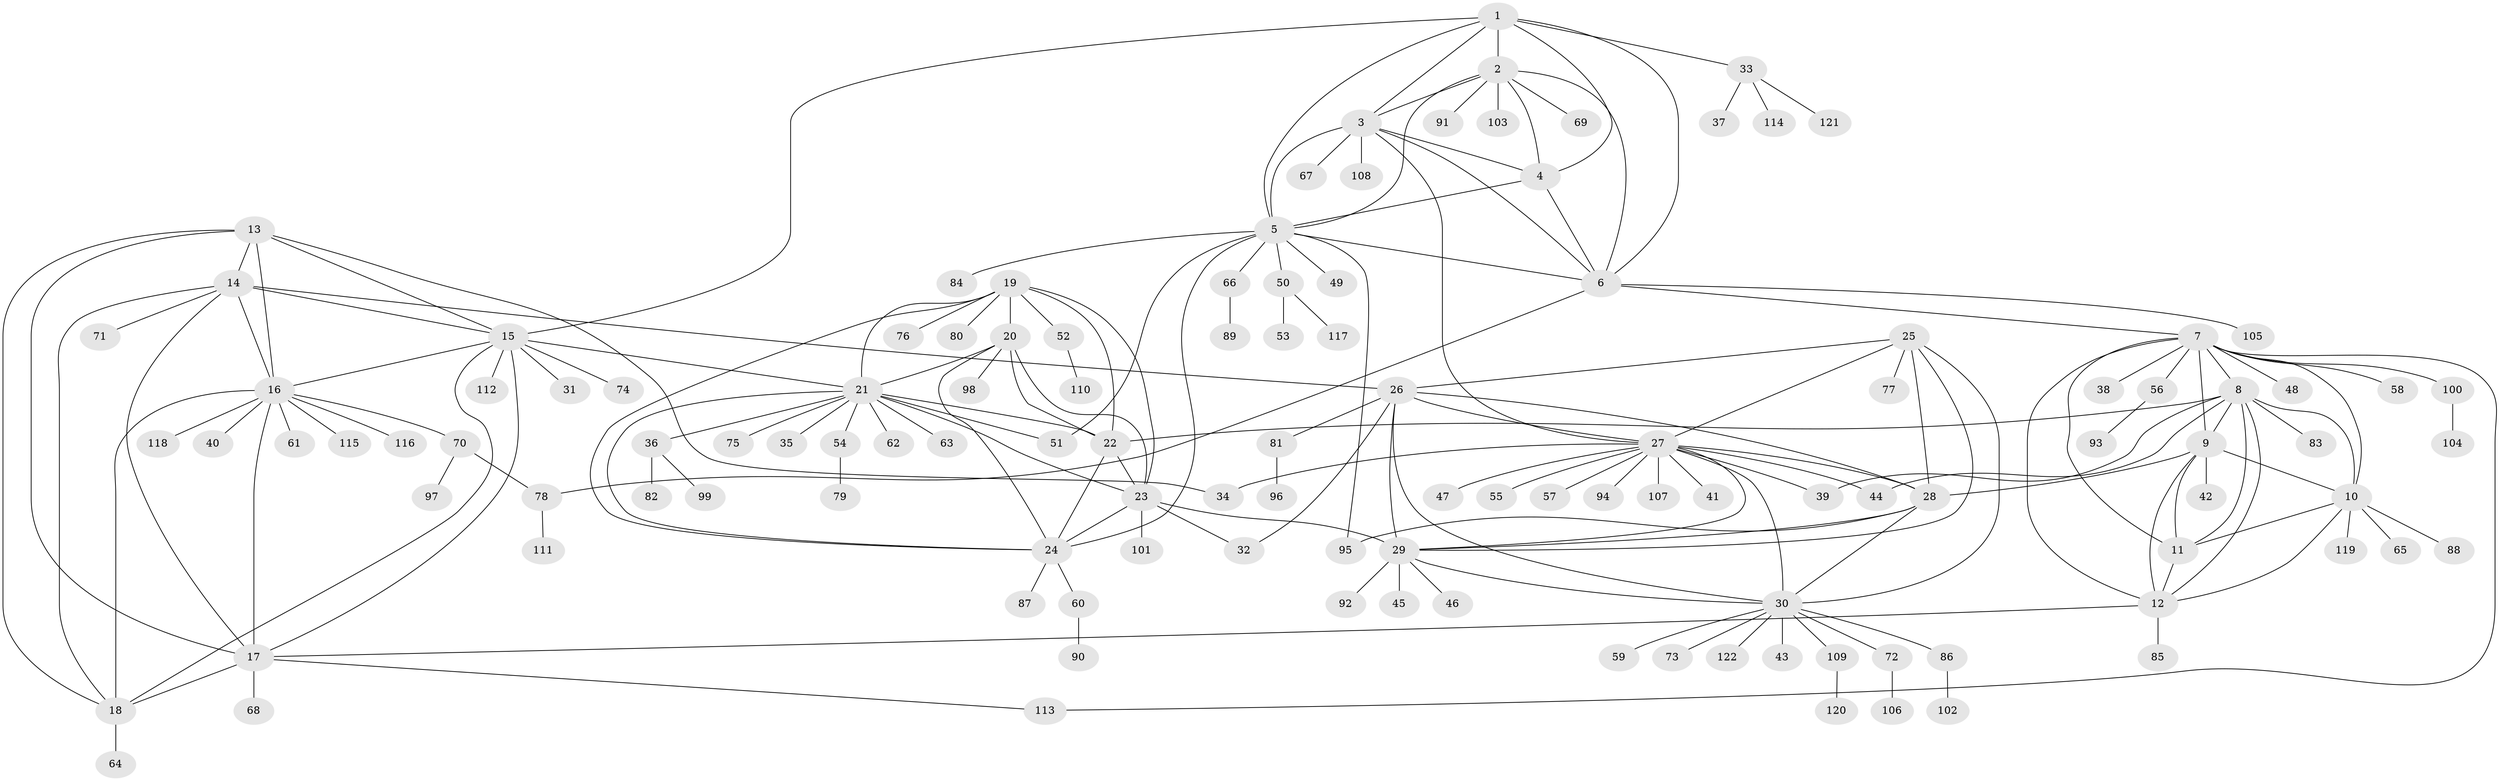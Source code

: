 // Generated by graph-tools (version 1.1) at 2025/37/03/09/25 02:37:36]
// undirected, 122 vertices, 185 edges
graph export_dot {
graph [start="1"]
  node [color=gray90,style=filled];
  1;
  2;
  3;
  4;
  5;
  6;
  7;
  8;
  9;
  10;
  11;
  12;
  13;
  14;
  15;
  16;
  17;
  18;
  19;
  20;
  21;
  22;
  23;
  24;
  25;
  26;
  27;
  28;
  29;
  30;
  31;
  32;
  33;
  34;
  35;
  36;
  37;
  38;
  39;
  40;
  41;
  42;
  43;
  44;
  45;
  46;
  47;
  48;
  49;
  50;
  51;
  52;
  53;
  54;
  55;
  56;
  57;
  58;
  59;
  60;
  61;
  62;
  63;
  64;
  65;
  66;
  67;
  68;
  69;
  70;
  71;
  72;
  73;
  74;
  75;
  76;
  77;
  78;
  79;
  80;
  81;
  82;
  83;
  84;
  85;
  86;
  87;
  88;
  89;
  90;
  91;
  92;
  93;
  94;
  95;
  96;
  97;
  98;
  99;
  100;
  101;
  102;
  103;
  104;
  105;
  106;
  107;
  108;
  109;
  110;
  111;
  112;
  113;
  114;
  115;
  116;
  117;
  118;
  119;
  120;
  121;
  122;
  1 -- 2;
  1 -- 3;
  1 -- 4;
  1 -- 5;
  1 -- 6;
  1 -- 15;
  1 -- 33;
  2 -- 3;
  2 -- 4;
  2 -- 5;
  2 -- 6;
  2 -- 69;
  2 -- 91;
  2 -- 103;
  3 -- 4;
  3 -- 5;
  3 -- 6;
  3 -- 27;
  3 -- 67;
  3 -- 108;
  4 -- 5;
  4 -- 6;
  5 -- 6;
  5 -- 24;
  5 -- 49;
  5 -- 50;
  5 -- 51;
  5 -- 66;
  5 -- 84;
  5 -- 95;
  6 -- 7;
  6 -- 78;
  6 -- 105;
  7 -- 8;
  7 -- 9;
  7 -- 10;
  7 -- 11;
  7 -- 12;
  7 -- 38;
  7 -- 48;
  7 -- 56;
  7 -- 58;
  7 -- 100;
  7 -- 113;
  8 -- 9;
  8 -- 10;
  8 -- 11;
  8 -- 12;
  8 -- 22;
  8 -- 39;
  8 -- 44;
  8 -- 83;
  9 -- 10;
  9 -- 11;
  9 -- 12;
  9 -- 28;
  9 -- 42;
  10 -- 11;
  10 -- 12;
  10 -- 65;
  10 -- 88;
  10 -- 119;
  11 -- 12;
  12 -- 17;
  12 -- 85;
  13 -- 14;
  13 -- 15;
  13 -- 16;
  13 -- 17;
  13 -- 18;
  13 -- 34;
  14 -- 15;
  14 -- 16;
  14 -- 17;
  14 -- 18;
  14 -- 26;
  14 -- 71;
  15 -- 16;
  15 -- 17;
  15 -- 18;
  15 -- 21;
  15 -- 31;
  15 -- 74;
  15 -- 112;
  16 -- 17;
  16 -- 18;
  16 -- 40;
  16 -- 61;
  16 -- 70;
  16 -- 115;
  16 -- 116;
  16 -- 118;
  17 -- 18;
  17 -- 68;
  17 -- 113;
  18 -- 64;
  19 -- 20;
  19 -- 21;
  19 -- 22;
  19 -- 23;
  19 -- 24;
  19 -- 52;
  19 -- 76;
  19 -- 80;
  20 -- 21;
  20 -- 22;
  20 -- 23;
  20 -- 24;
  20 -- 98;
  21 -- 22;
  21 -- 23;
  21 -- 24;
  21 -- 35;
  21 -- 36;
  21 -- 51;
  21 -- 54;
  21 -- 62;
  21 -- 63;
  21 -- 75;
  22 -- 23;
  22 -- 24;
  23 -- 24;
  23 -- 29;
  23 -- 32;
  23 -- 101;
  24 -- 60;
  24 -- 87;
  25 -- 26;
  25 -- 27;
  25 -- 28;
  25 -- 29;
  25 -- 30;
  25 -- 77;
  26 -- 27;
  26 -- 28;
  26 -- 29;
  26 -- 30;
  26 -- 32;
  26 -- 81;
  27 -- 28;
  27 -- 29;
  27 -- 30;
  27 -- 34;
  27 -- 39;
  27 -- 41;
  27 -- 44;
  27 -- 47;
  27 -- 55;
  27 -- 57;
  27 -- 94;
  27 -- 107;
  28 -- 29;
  28 -- 30;
  28 -- 95;
  29 -- 30;
  29 -- 45;
  29 -- 46;
  29 -- 92;
  30 -- 43;
  30 -- 59;
  30 -- 72;
  30 -- 73;
  30 -- 86;
  30 -- 109;
  30 -- 122;
  33 -- 37;
  33 -- 114;
  33 -- 121;
  36 -- 82;
  36 -- 99;
  50 -- 53;
  50 -- 117;
  52 -- 110;
  54 -- 79;
  56 -- 93;
  60 -- 90;
  66 -- 89;
  70 -- 78;
  70 -- 97;
  72 -- 106;
  78 -- 111;
  81 -- 96;
  86 -- 102;
  100 -- 104;
  109 -- 120;
}
